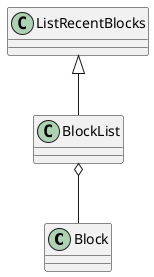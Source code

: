 @startuml



class Block

class BlockList

class ListRecentBlocks

BlockList o--Block

ListRecentBlocks <|--BlockList

@enduml